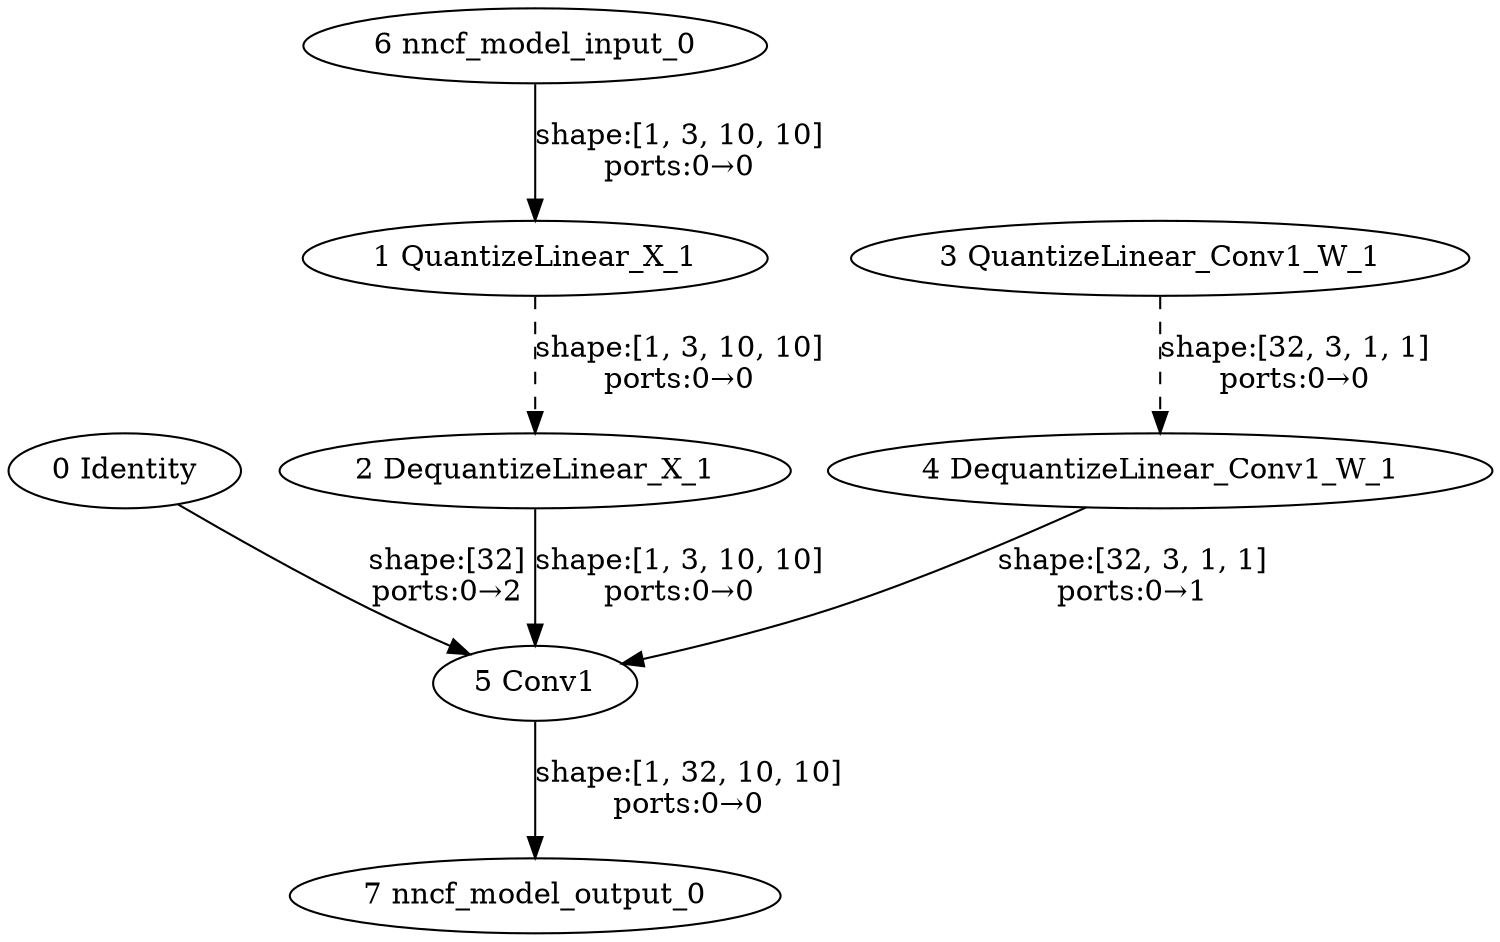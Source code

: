 strict digraph  {
"0 Identity" [id=0, type=Identity];
"1 QuantizeLinear_X_1" [id=1, type=QuantizeLinear];
"2 DequantizeLinear_X_1" [id=2, type=DequantizeLinear];
"3 QuantizeLinear_Conv1_W_1" [id=3, type=QuantizeLinear];
"4 DequantizeLinear_Conv1_W_1" [id=4, type=DequantizeLinear];
"5 Conv1" [id=5, type=Conv];
"6 nncf_model_input_0" [id=6, type=nncf_model_input];
"7 nncf_model_output_0" [id=7, type=nncf_model_output];
"0 Identity" -> "5 Conv1"  [label="shape:[32]\nports:0→2", style=solid];
"1 QuantizeLinear_X_1" -> "2 DequantizeLinear_X_1"  [label="shape:[1, 3, 10, 10]\nports:0→0", style=dashed];
"2 DequantizeLinear_X_1" -> "5 Conv1"  [label="shape:[1, 3, 10, 10]\nports:0→0", style=solid];
"3 QuantizeLinear_Conv1_W_1" -> "4 DequantizeLinear_Conv1_W_1"  [label="shape:[32, 3, 1, 1]\nports:0→0", style=dashed];
"4 DequantizeLinear_Conv1_W_1" -> "5 Conv1"  [label="shape:[32, 3, 1, 1]\nports:0→1", style=solid];
"5 Conv1" -> "7 nncf_model_output_0"  [label="shape:[1, 32, 10, 10]\nports:0→0", style=solid];
"6 nncf_model_input_0" -> "1 QuantizeLinear_X_1"  [label="shape:[1, 3, 10, 10]\nports:0→0", style=solid];
}
